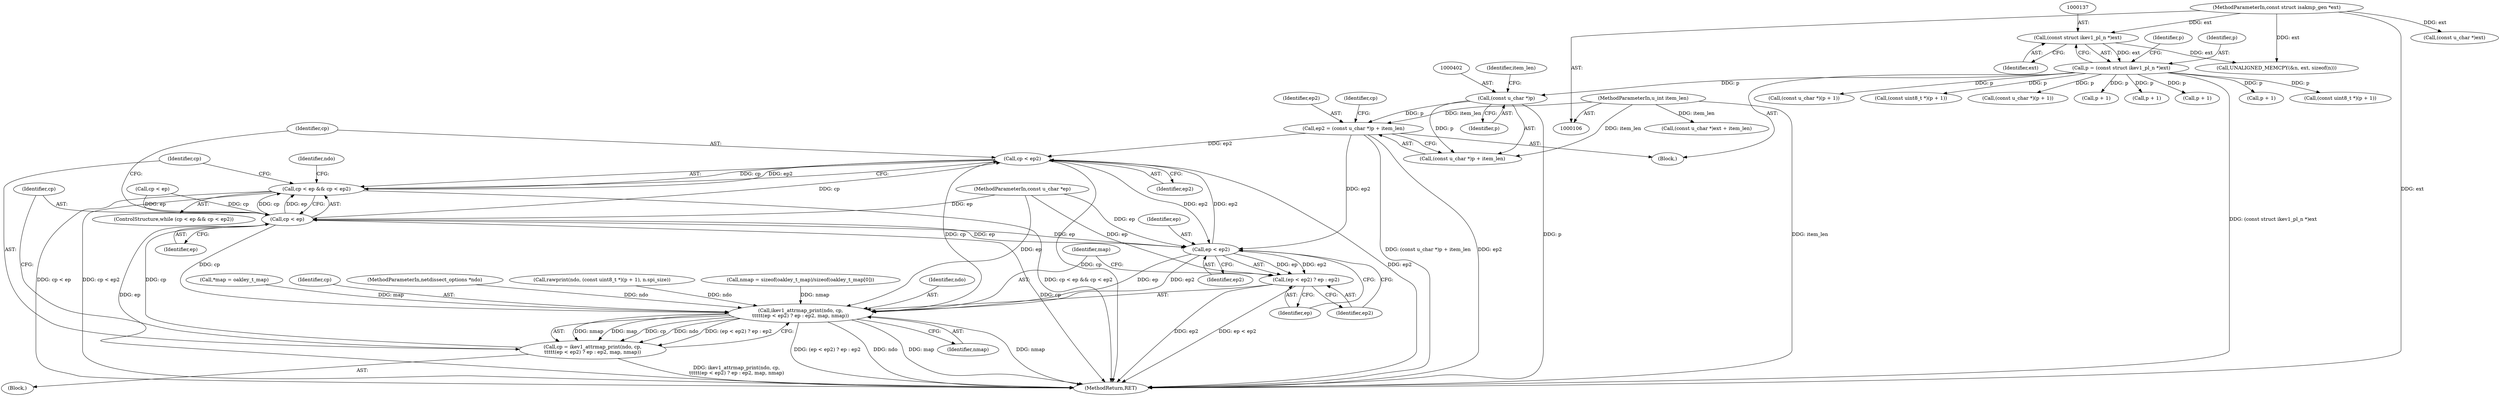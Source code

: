 digraph "1_tcpdump_e0a5a02b0fc1900a69d6c37ed0aab36fb8494e6d_1@integer" {
"1000398" [label="(Call,ep2 = (const u_char *)p + item_len)"];
"1000401" [label="(Call,(const u_char *)p)"];
"1000134" [label="(Call,p = (const struct ikev1_pl_n *)ext)"];
"1000136" [label="(Call,(const struct ikev1_pl_n *)ext)"];
"1000109" [label="(MethodParameterIn,const struct isakmp_gen *ext)"];
"1000110" [label="(MethodParameterIn,u_int item_len)"];
"1000441" [label="(Call,cp < ep2)"];
"1000437" [label="(Call,cp < ep && cp < ep2)"];
"1000447" [label="(Call,ikev1_attrmap_print(ndo, cp,\n\t\t\t\t\t(ep < ep2) ? ep : ep2, map, nmap))"];
"1000445" [label="(Call,cp = ikev1_attrmap_print(ndo, cp,\n\t\t\t\t\t(ep < ep2) ? ep : ep2, map, nmap))"];
"1000438" [label="(Call,cp < ep)"];
"1000451" [label="(Call,ep < ep2)"];
"1000450" [label="(Call,(ep < ep2) ? ep : ep2)"];
"1000457" [label="(Identifier,nmap)"];
"1000135" [label="(Identifier,p)"];
"1000142" [label="(Call,UNALIGNED_MEMCPY(&n, ext, sizeof(n)))"];
"1000399" [label="(Identifier,ep2)"];
"1000447" [label="(Call,ikev1_attrmap_print(ndo, cp,\n\t\t\t\t\t(ep < ep2) ? ep : ep2, map, nmap))"];
"1000448" [label="(Identifier,ndo)"];
"1000138" [label="(Identifier,ext)"];
"1000438" [label="(Call,cp < ep)"];
"1000443" [label="(Identifier,ep2)"];
"1000440" [label="(Identifier,ep)"];
"1000450" [label="(Call,(ep < ep2) ? ep : ep2)"];
"1000110" [label="(MethodParameterIn,u_int item_len)"];
"1000401" [label="(Call,(const u_char *)p)"];
"1000451" [label="(Call,ep < ep2)"];
"1000380" [label="(Call,p + 1)"];
"1000253" [label="(Call,(const uint8_t *)(p + 1))"];
"1000441" [label="(Call,cp < ep2)"];
"1000390" [label="(Call,(const u_char *)(p + 1))"];
"1000109" [label="(MethodParameterIn,const struct isakmp_gen *ext)"];
"1000446" [label="(Identifier,cp)"];
"1000398" [label="(Call,ep2 = (const u_char *)p + item_len)"];
"1000522" [label="(Call,(const u_char *)ext)"];
"1000453" [label="(Identifier,ep2)"];
"1000521" [label="(Call,(const u_char *)ext + item_len)"];
"1000419" [label="(Call,*map = oakley_t_map)"];
"1000437" [label="(Call,cp < ep && cp < ep2)"];
"1000406" [label="(Call,cp < ep)"];
"1000454" [label="(Identifier,ep)"];
"1000444" [label="(Block,)"];
"1000378" [label="(Call,(const uint8_t *)(p + 1))"];
"1000536" [label="(MethodReturn,RET)"];
"1000404" [label="(Identifier,item_len)"];
"1000442" [label="(Identifier,cp)"];
"1000449" [label="(Identifier,cp)"];
"1000116" [label="(Block,)"];
"1000107" [label="(MethodParameterIn,netdissect_options *ndo)"];
"1000439" [label="(Identifier,cp)"];
"1000264" [label="(Call,(const u_char *)(p + 1))"];
"1000436" [label="(ControlStructure,while (cp < ep && cp < ep2))"];
"1000392" [label="(Call,p + 1)"];
"1000455" [label="(Identifier,ep2)"];
"1000460" [label="(Identifier,ndo)"];
"1000141" [label="(Identifier,p)"];
"1000255" [label="(Call,p + 1)"];
"1000456" [label="(Identifier,map)"];
"1000445" [label="(Call,cp = ikev1_attrmap_print(ndo, cp,\n\t\t\t\t\t(ep < ep2) ? ep : ep2, map, nmap))"];
"1000407" [label="(Identifier,cp)"];
"1000266" [label="(Call,p + 1)"];
"1000400" [label="(Call,(const u_char *)p + item_len)"];
"1000376" [label="(Call,rawprint(ndo, (const uint8_t *)(p + 1), n.spi_size))"];
"1000136" [label="(Call,(const struct ikev1_pl_n *)ext)"];
"1000134" [label="(Call,p = (const struct ikev1_pl_n *)ext)"];
"1000423" [label="(Call,nmap = sizeof(oakley_t_map)/sizeof(oakley_t_map[0]))"];
"1000111" [label="(MethodParameterIn,const u_char *ep)"];
"1000452" [label="(Identifier,ep)"];
"1000403" [label="(Identifier,p)"];
"1000398" -> "1000116"  [label="AST: "];
"1000398" -> "1000400"  [label="CFG: "];
"1000399" -> "1000398"  [label="AST: "];
"1000400" -> "1000398"  [label="AST: "];
"1000407" -> "1000398"  [label="CFG: "];
"1000398" -> "1000536"  [label="DDG: (const u_char *)p + item_len"];
"1000398" -> "1000536"  [label="DDG: ep2"];
"1000401" -> "1000398"  [label="DDG: p"];
"1000110" -> "1000398"  [label="DDG: item_len"];
"1000398" -> "1000441"  [label="DDG: ep2"];
"1000398" -> "1000451"  [label="DDG: ep2"];
"1000401" -> "1000400"  [label="AST: "];
"1000401" -> "1000403"  [label="CFG: "];
"1000402" -> "1000401"  [label="AST: "];
"1000403" -> "1000401"  [label="AST: "];
"1000404" -> "1000401"  [label="CFG: "];
"1000401" -> "1000536"  [label="DDG: p"];
"1000401" -> "1000400"  [label="DDG: p"];
"1000134" -> "1000401"  [label="DDG: p"];
"1000134" -> "1000116"  [label="AST: "];
"1000134" -> "1000136"  [label="CFG: "];
"1000135" -> "1000134"  [label="AST: "];
"1000136" -> "1000134"  [label="AST: "];
"1000141" -> "1000134"  [label="CFG: "];
"1000134" -> "1000536"  [label="DDG: (const struct ikev1_pl_n *)ext"];
"1000136" -> "1000134"  [label="DDG: ext"];
"1000134" -> "1000253"  [label="DDG: p"];
"1000134" -> "1000255"  [label="DDG: p"];
"1000134" -> "1000264"  [label="DDG: p"];
"1000134" -> "1000266"  [label="DDG: p"];
"1000134" -> "1000378"  [label="DDG: p"];
"1000134" -> "1000380"  [label="DDG: p"];
"1000134" -> "1000390"  [label="DDG: p"];
"1000134" -> "1000392"  [label="DDG: p"];
"1000136" -> "1000138"  [label="CFG: "];
"1000137" -> "1000136"  [label="AST: "];
"1000138" -> "1000136"  [label="AST: "];
"1000109" -> "1000136"  [label="DDG: ext"];
"1000136" -> "1000142"  [label="DDG: ext"];
"1000109" -> "1000106"  [label="AST: "];
"1000109" -> "1000536"  [label="DDG: ext"];
"1000109" -> "1000142"  [label="DDG: ext"];
"1000109" -> "1000522"  [label="DDG: ext"];
"1000110" -> "1000106"  [label="AST: "];
"1000110" -> "1000536"  [label="DDG: item_len"];
"1000110" -> "1000400"  [label="DDG: item_len"];
"1000110" -> "1000521"  [label="DDG: item_len"];
"1000441" -> "1000437"  [label="AST: "];
"1000441" -> "1000443"  [label="CFG: "];
"1000442" -> "1000441"  [label="AST: "];
"1000443" -> "1000441"  [label="AST: "];
"1000437" -> "1000441"  [label="CFG: "];
"1000441" -> "1000536"  [label="DDG: cp"];
"1000441" -> "1000536"  [label="DDG: ep2"];
"1000441" -> "1000437"  [label="DDG: cp"];
"1000441" -> "1000437"  [label="DDG: ep2"];
"1000438" -> "1000441"  [label="DDG: cp"];
"1000451" -> "1000441"  [label="DDG: ep2"];
"1000441" -> "1000447"  [label="DDG: cp"];
"1000441" -> "1000451"  [label="DDG: ep2"];
"1000437" -> "1000436"  [label="AST: "];
"1000437" -> "1000438"  [label="CFG: "];
"1000438" -> "1000437"  [label="AST: "];
"1000446" -> "1000437"  [label="CFG: "];
"1000460" -> "1000437"  [label="CFG: "];
"1000437" -> "1000536"  [label="DDG: cp < ep && cp < ep2"];
"1000437" -> "1000536"  [label="DDG: cp < ep"];
"1000437" -> "1000536"  [label="DDG: cp < ep2"];
"1000438" -> "1000437"  [label="DDG: cp"];
"1000438" -> "1000437"  [label="DDG: ep"];
"1000447" -> "1000445"  [label="AST: "];
"1000447" -> "1000457"  [label="CFG: "];
"1000448" -> "1000447"  [label="AST: "];
"1000449" -> "1000447"  [label="AST: "];
"1000450" -> "1000447"  [label="AST: "];
"1000456" -> "1000447"  [label="AST: "];
"1000457" -> "1000447"  [label="AST: "];
"1000445" -> "1000447"  [label="CFG: "];
"1000447" -> "1000536"  [label="DDG: nmap"];
"1000447" -> "1000536"  [label="DDG: (ep < ep2) ? ep : ep2"];
"1000447" -> "1000536"  [label="DDG: ndo"];
"1000447" -> "1000536"  [label="DDG: map"];
"1000447" -> "1000445"  [label="DDG: nmap"];
"1000447" -> "1000445"  [label="DDG: map"];
"1000447" -> "1000445"  [label="DDG: cp"];
"1000447" -> "1000445"  [label="DDG: ndo"];
"1000447" -> "1000445"  [label="DDG: (ep < ep2) ? ep : ep2"];
"1000376" -> "1000447"  [label="DDG: ndo"];
"1000107" -> "1000447"  [label="DDG: ndo"];
"1000438" -> "1000447"  [label="DDG: cp"];
"1000451" -> "1000447"  [label="DDG: ep"];
"1000451" -> "1000447"  [label="DDG: ep2"];
"1000111" -> "1000447"  [label="DDG: ep"];
"1000419" -> "1000447"  [label="DDG: map"];
"1000423" -> "1000447"  [label="DDG: nmap"];
"1000445" -> "1000444"  [label="AST: "];
"1000446" -> "1000445"  [label="AST: "];
"1000439" -> "1000445"  [label="CFG: "];
"1000445" -> "1000536"  [label="DDG: ikev1_attrmap_print(ndo, cp,\n\t\t\t\t\t(ep < ep2) ? ep : ep2, map, nmap)"];
"1000445" -> "1000438"  [label="DDG: cp"];
"1000438" -> "1000440"  [label="CFG: "];
"1000439" -> "1000438"  [label="AST: "];
"1000440" -> "1000438"  [label="AST: "];
"1000442" -> "1000438"  [label="CFG: "];
"1000438" -> "1000536"  [label="DDG: ep"];
"1000438" -> "1000536"  [label="DDG: cp"];
"1000406" -> "1000438"  [label="DDG: cp"];
"1000406" -> "1000438"  [label="DDG: ep"];
"1000111" -> "1000438"  [label="DDG: ep"];
"1000451" -> "1000438"  [label="DDG: ep"];
"1000438" -> "1000451"  [label="DDG: ep"];
"1000451" -> "1000450"  [label="AST: "];
"1000451" -> "1000453"  [label="CFG: "];
"1000452" -> "1000451"  [label="AST: "];
"1000453" -> "1000451"  [label="AST: "];
"1000454" -> "1000451"  [label="CFG: "];
"1000455" -> "1000451"  [label="CFG: "];
"1000111" -> "1000451"  [label="DDG: ep"];
"1000451" -> "1000450"  [label="DDG: ep"];
"1000451" -> "1000450"  [label="DDG: ep2"];
"1000450" -> "1000454"  [label="CFG: "];
"1000450" -> "1000455"  [label="CFG: "];
"1000454" -> "1000450"  [label="AST: "];
"1000455" -> "1000450"  [label="AST: "];
"1000456" -> "1000450"  [label="CFG: "];
"1000450" -> "1000536"  [label="DDG: ep2"];
"1000450" -> "1000536"  [label="DDG: ep < ep2"];
"1000111" -> "1000450"  [label="DDG: ep"];
}
